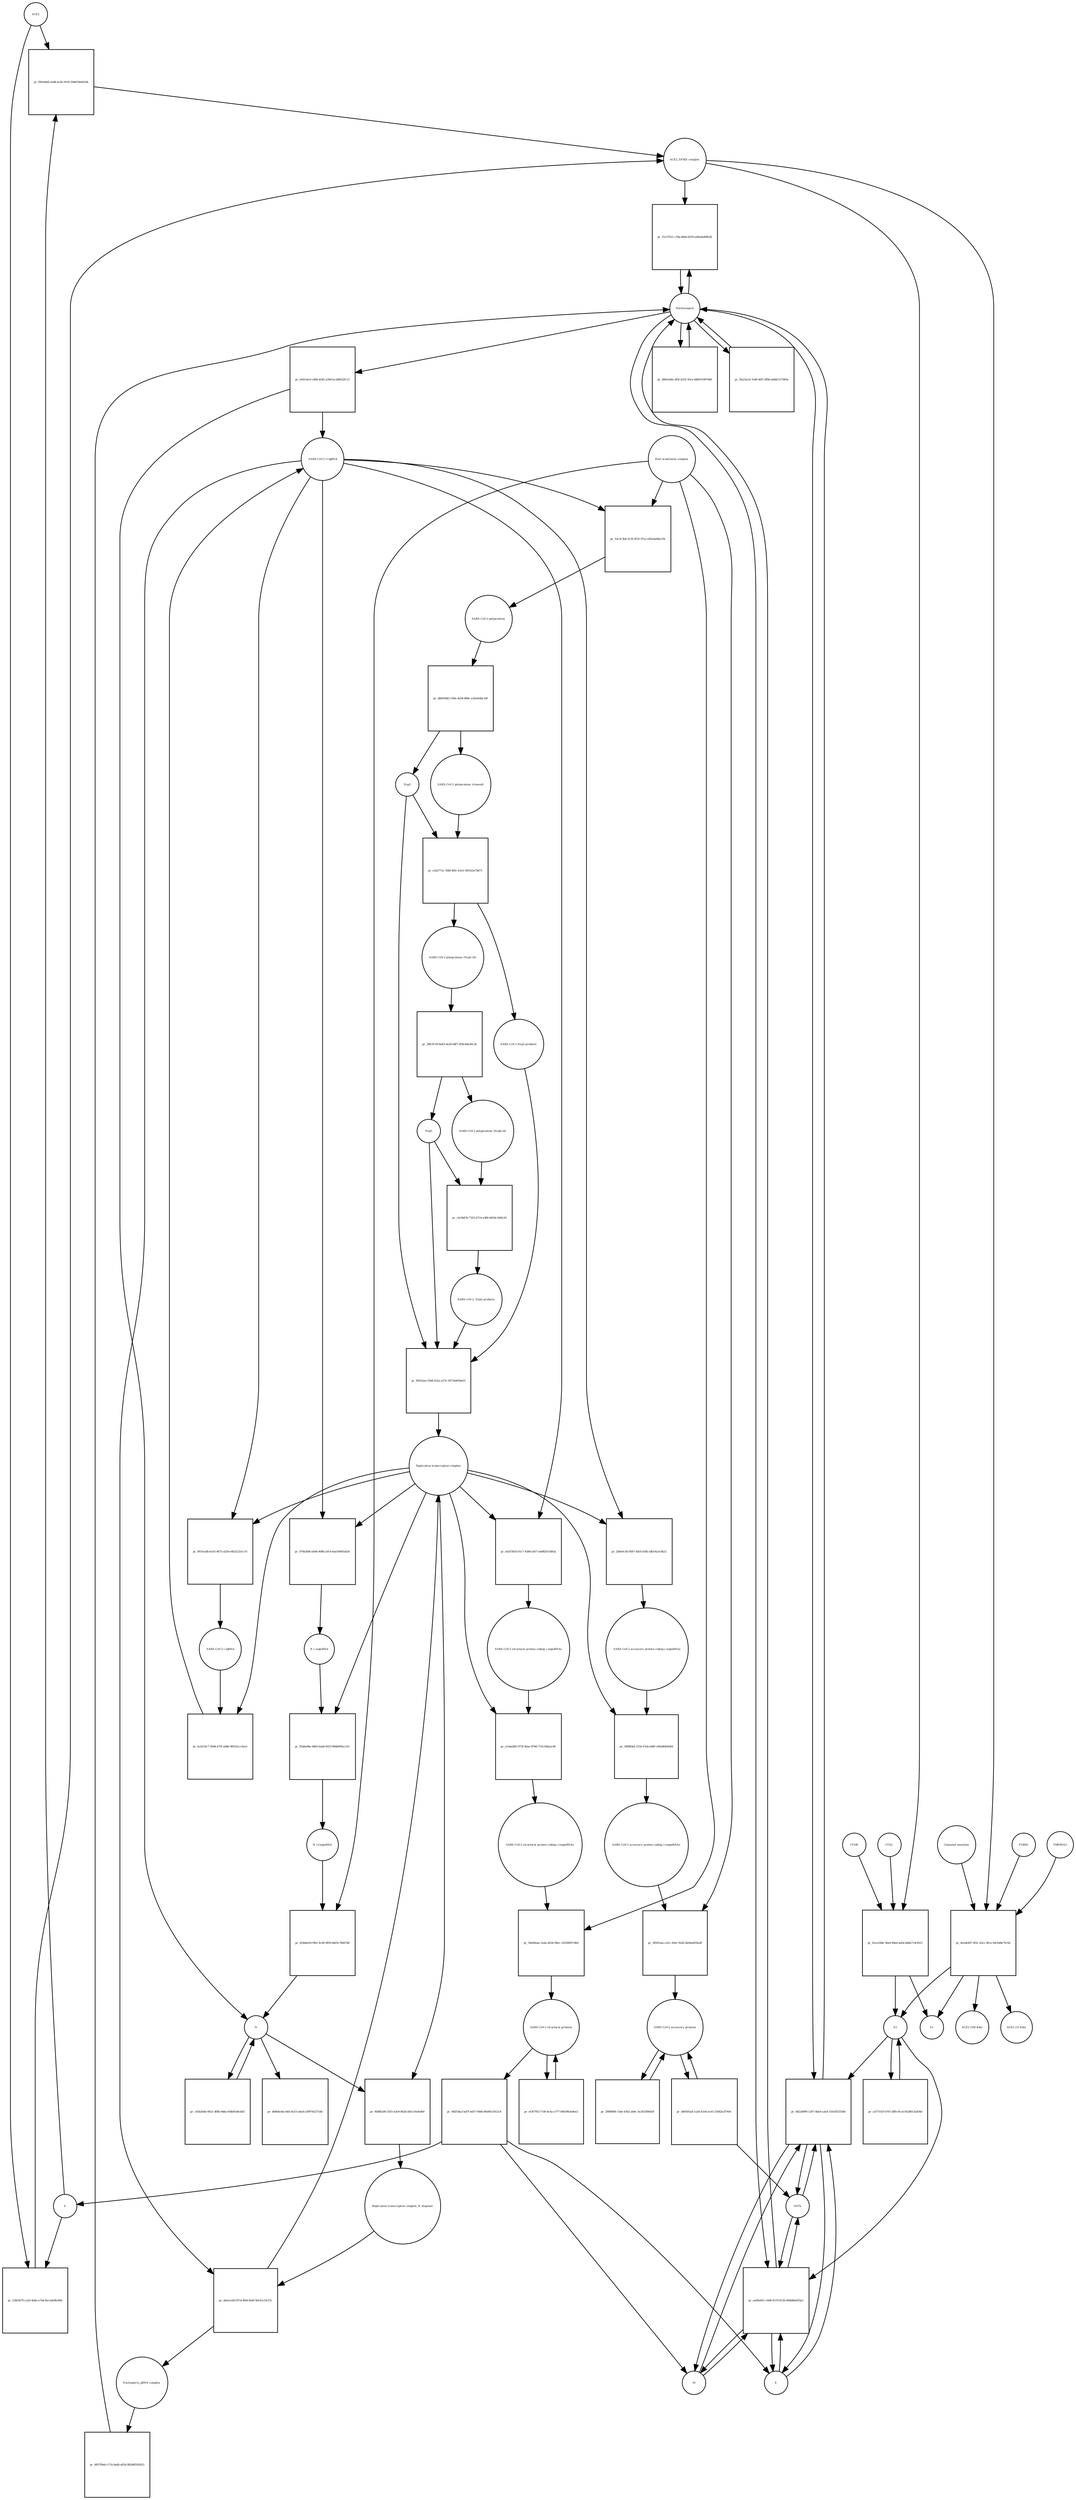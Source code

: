 strict digraph  {
ACE2 [annotation="", bipartite=0, cls=macromolecule, fontsize=4, label=ACE2, shape=circle];
"pr_f991b8df-a5d8-4cb5-9195-206d7d0e833b" [annotation="", bipartite=1, cls=process, fontsize=4, label="pr_f991b8df-a5d8-4cb5-9195-206d7d0e833b", shape=square];
"ACE2_SPIKE complex" [annotation="", bipartite=0, cls=complex, fontsize=4, label="ACE2_SPIKE complex", shape=circle];
S [annotation=urn_miriam_uniprot_P0DTC2, bipartite=0, cls="macromolecule multimer", fontsize=4, label=S, shape=circle];
Nucleocapsid [annotation="urn_miriam_obo.go_GO%3A0019013", bipartite=0, cls=complex, fontsize=4, label=Nucleocapsid, shape=circle];
"pr_f5127031-c74b-480d-8259-a96a4a80fb28" [annotation="", bipartite=1, cls=process, fontsize=4, label="pr_f5127031-c74b-480d-8259-a96a4a80fb28", shape=square];
"pr_65ca168e-36a9-48ed-aeb4-b68a719cf615" [annotation="", bipartite=1, cls=process, fontsize=4, label="pr_65ca168e-36a9-48ed-aeb4-b68a719cf615", shape=square];
S2 [annotation=urn_miriam_interpro_IPR002552, bipartite=0, cls=macromolecule, fontsize=4, label=S2, shape=circle];
CTSB [annotation="", bipartite=0, cls=macromolecule, fontsize=4, label=CTSB, shape=circle];
CTSL [annotation="", bipartite=0, cls=macromolecule, fontsize=4, label=CTSL, shape=circle];
S1 [annotation=urn_miriam_interpro_IPR002551, bipartite=0, cls=macromolecule, fontsize=4, label=S1, shape=circle];
"pr_cf843479-c2a9-4e8a-a76d-8ec2de9fe99d" [annotation="", bipartite=1, cls=process, fontsize=4, label="pr_cf843479-c2a9-4e8a-a76d-8ec2de9fe99d", shape=square];
"pr_eeb9e851-c688-4579-812b-060b8bef03a3" [annotation="", bipartite=1, cls=process, fontsize=4, label="pr_eeb9e851-c688-4579-812b-060b8bef03a3", shape=square];
E [annotation=urn_miriam_uniprot_P0DTC4, bipartite=0, cls=macromolecule, fontsize=4, label=E, shape=circle];
M [annotation=urn_miriam_uniprot_P0DTC5, bipartite=0, cls=macromolecule, fontsize=4, label=M, shape=circle];
Orf7a [annotation=urn_miriam_uniprot_P0DTC7, bipartite=0, cls=macromolecule, fontsize=4, label=Orf7a, shape=circle];
"pr_fe651dc0-c468-4545-a39d-bc2d9632fc13" [annotation="", bipartite=1, cls=process, fontsize=4, label="pr_fe651dc0-c468-4545-a39d-bc2d9632fc13", shape=square];
" SARS-CoV-2 (+)gRNA" [annotation=urn_miriam_refseq_NC_045512, bipartite=0, cls="nucleic acid feature", fontsize=4, label=" SARS-CoV-2 (+)gRNA", shape=circle];
N [annotation=urn_miriam_uniprot_P0DTC9, bipartite=0, cls="macromolecule multimer", fontsize=4, label=N, shape=circle];
"SARS-CoV-2 polyproteins" [annotation="", bipartite=0, cls=complex, fontsize=4, label="SARS-CoV-2 polyproteins", shape=circle];
"pr_db605683-169a-4e58-888c-a3efe64bc18f" [annotation="", bipartite=1, cls=process, fontsize=4, label="pr_db605683-169a-4e58-888c-a3efe64bc18f", shape=square];
"SARS-CoV-2 polyproteins (cleaved)" [annotation="", bipartite=0, cls=complex, fontsize=4, label="SARS-CoV-2 polyproteins (cleaved)", shape=circle];
Nsp3 [annotation=urn_miriam_ncbiprotein_YP_009725299, bipartite=0, cls=macromolecule, fontsize=4, label=Nsp3, shape=circle];
"pr_8963c8dc-df3f-4331-93ca-688191997049" [annotation="", bipartite=1, cls=process, fontsize=4, label="pr_8963c8dc-df3f-4331-93ca-688191997049", shape=square];
"pr_5fa23a14-7e46-46f1-8f9d-a846c517083e" [annotation="", bipartite=1, cls=process, fontsize=4, label="pr_5fa23a14-7e46-46f1-8f9d-a846c517083e", shape=square];
"SARS-CoV-2 structural proteins" [annotation="", bipartite=0, cls=complex, fontsize=4, label="SARS-CoV-2 structural proteins", shape=circle];
"pr_082f3da3-bd7f-4d37-9446-89a6615012c6" [annotation="", bipartite=1, cls=process, fontsize=4, label="pr_082f3da3-bd7f-4d37-9446-89a6615012c6", shape=square];
"pr_d8464e4d-e4fd-4e33-abed-a3997b5271dd" [annotation="", bipartite=1, cls=process, fontsize=4, label="pr_d8464e4d-e4fd-4e33-abed-a3997b5271dd", shape=square];
"SARS-CoV-2 accessory proteins" [annotation="", bipartite=0, cls=complex, fontsize=4, label="SARS-CoV-2 accessory proteins", shape=circle];
"pr_2f8f89b0-13de-4362-ab9c-3e2433f0b43f" [annotation="", bipartite=1, cls=process, fontsize=4, label="pr_2f8f89b0-13de-4362-ab9c-3e2433f0b43f", shape=square];
"pr_ef3f7953-718f-4c4a-a777-66639b3e8ee2" [annotation="", bipartite=1, cls=process, fontsize=4, label="pr_ef3f7953-718f-4c4a-a777-66639b3e8ee2", shape=square];
"pr_cb5b26de-0621-4f8b-9dda-6f4b81b8cb63" [annotation="", bipartite=1, cls=process, fontsize=4, label="pr_cb5b26de-0621-4f8b-9dda-6f4b81b8cb63", shape=square];
"SARS-CoV-2 accessory protein coding (-)sgmRNAs" [annotation="", bipartite=0, cls=complex, fontsize=4, label="SARS-CoV-2 accessory protein coding (-)sgmRNAs", shape=circle];
"pr_58f4f044-3150-47ab-bd9f-c685d04043fd" [annotation="", bipartite=1, cls=process, fontsize=4, label="pr_58f4f044-3150-47ab-bd9f-c685d04043fd", shape=square];
"SARS-CoV-2 accessory protein coding (+)sgmRNAs" [annotation="", bipartite=0, cls=complex, fontsize=4, label="SARS-CoV-2 accessory protein coding (+)sgmRNAs", shape=circle];
"Replication transcription complex" [annotation="", bipartite=0, cls=complex, fontsize=4, label="Replication transcription complex", shape=circle];
"SARS-CoV-2 structural protein coding (-)sgmRNAs" [annotation="", bipartite=0, cls=complex, fontsize=4, label="SARS-CoV-2 structural protein coding (-)sgmRNAs", shape=circle];
"pr_e1eba882-973f-40ae-8766-715c548a2c00" [annotation="", bipartite=1, cls=process, fontsize=4, label="pr_e1eba882-973f-40ae-8766-715c548a2c00", shape=square];
"SARS-CoV-2 structural protein coding (+)sgmRNAs" [annotation="", bipartite=0, cls=complex, fontsize=4, label="SARS-CoV-2 structural protein coding (+)sgmRNAs", shape=circle];
"N (-)sgmRNA" [annotation="", bipartite=0, cls="nucleic acid feature", fontsize=4, label="N (-)sgmRNA", shape=circle];
"pr_9244e9be-68b5-4ab0-81f3-894b993ec331" [annotation="", bipartite=1, cls=process, fontsize=4, label="pr_9244e9be-68b5-4ab0-81f3-894b993ec331", shape=square];
"N (+)sgmRNA" [annotation="", bipartite=0, cls="nucleic acid feature", fontsize=4, label="N (+)sgmRNA", shape=circle];
"pr_d348ab59-f9b1-4c60-9f09-b605c78667d8" [annotation="", bipartite=1, cls=process, fontsize=4, label="pr_d348ab59-f9b1-4c60-9f09-b605c78667d8", shape=square];
"Host translation complex" [annotation="urn_miriam_obo.go_GO%3A0070992", bipartite=0, cls=complex, fontsize=4, label="Host translation complex", shape=circle];
"pr_3f0453ae-cd1c-436c-92d2-8e64e605faf8" [annotation="", bipartite=1, cls=process, fontsize=4, label="pr_3f0453ae-cd1c-436c-92d2-8e64e605faf8", shape=square];
"pr_39e69aee-1eda-4024-99ec-18330f957d0d" [annotation="", bipartite=1, cls=process, fontsize=4, label="pr_39e69aee-1eda-4024-99ec-18330f957d0d", shape=square];
"Nucleoporin_gRNA complex " [annotation="urn_miriam_obo.go_GO%3A0019013", bipartite=0, cls=complex, fontsize=4, label="Nucleoporin_gRNA complex ", shape=circle];
"pr_4857f0ed-c17d-4ad0-a824-982d6f595453" [annotation="", bipartite=1, cls=process, fontsize=4, label="pr_4857f0ed-c17d-4ad0-a824-982d6f595453", shape=square];
"pr_b84505ad-1a3d-4334-ac63-25842e2f769c" [annotation="", bipartite=1, cls=process, fontsize=4, label="pr_b84505ad-1a3d-4334-ac63-25842e2f769c", shape=square];
"pr_de5de497-8f3c-42cc-8fce-94c0d4e7615b" [annotation="", bipartite=1, cls=process, fontsize=4, label="pr_de5de497-8f3c-42cc-8fce-94c0d4e7615b", shape=square];
FURIN [annotation="", bipartite=0, cls=macromolecule, fontsize=4, label=FURIN, shape=circle];
TMPRSS2 [annotation="", bipartite=0, cls=macromolecule, fontsize=4, label=TMPRSS2, shape=circle];
"Camostat mesylate" [annotation="urn_miriam_pubchem.compound_2536", bipartite=0, cls="simple chemical", fontsize=4, label="Camostat mesylate", shape=circle];
"ACE2 (100 Kda)" [annotation="", bipartite=0, cls=macromolecule, fontsize=4, label="ACE2 (100 Kda)", shape=circle];
"ACE2 (15 Kda)" [annotation="", bipartite=0, cls=macromolecule, fontsize=4, label="ACE2 (15 Kda)", shape=circle];
"pr_a1f71610-b701-4ffb-91cd-8528613ad34d" [annotation="", bipartite=1, cls=process, fontsize=4, label="pr_a1f71610-b701-4ffb-91cd-8528613ad34d", shape=square];
"pr_e3a5772c-59bf-4f0c-b1e5-5601b3e7b671" [annotation="", bipartite=1, cls=process, fontsize=4, label="pr_e3a5772c-59bf-4f0c-b1e5-5601b3e7b671", shape=square];
"SARS-CoV-2 Nsp3 products" [annotation="", bipartite=0, cls=complex, fontsize=4, label="SARS-CoV-2 Nsp3 products", shape=circle];
"SARS-CoV-2 polyproteins (Nsp5-16)" [annotation="", bipartite=0, cls=complex, fontsize=4, label="SARS-CoV-2 polyproteins (Nsp5-16)", shape=circle];
"pr_38b7fc59-8a83-4e20-bdf7-d59c8ab30c3d" [annotation="", bipartite=1, cls=process, fontsize=4, label="pr_38b7fc59-8a83-4e20-bdf7-d59c8ab30c3d", shape=square];
"SARS-CoV-2 polyproteins (Nsp6-16)" [annotation="", bipartite=0, cls=complex, fontsize=4, label="SARS-CoV-2 polyproteins (Nsp6-16)", shape=circle];
Nsp5 [annotation=urn_miriam_ncbiprotein_YP_009725301, bipartite=0, cls=macromolecule, fontsize=4, label=Nsp5, shape=circle];
"pr_c0cfb87b-7353-4714-a380-6839c1bf0c93" [annotation="", bipartite=1, cls=process, fontsize=4, label="pr_c0cfb87b-7353-4714-a380-6839c1bf0c93", shape=square];
"SARS-CoV-2  Nsp5 products" [annotation="", bipartite=0, cls=complex, fontsize=4, label="SARS-CoV-2  Nsp5 products", shape=circle];
"pr_1dc3c3b4-3c39-4f35-97a2-e85e4a68a534" [annotation="", bipartite=1, cls=process, fontsize=4, label="pr_1dc3c3b4-3c39-4f35-97a2-e85e4a68a534", shape=square];
"pr_f691faee-f5b8-425a-a37e-39724405be03" [annotation="", bipartite=1, cls=process, fontsize=4, label="pr_f691faee-f5b8-425a-a37e-39724405be03", shape=square];
"Replication transcription complex_N oligomer" [annotation="", bipartite=0, cls=complex, fontsize=4, label="Replication transcription complex_N oligomer", shape=circle];
"pr_de6a1eb0-f07d-4f0d-8e4f-9d141cf3cf31" [annotation="", bipartite=1, cls=process, fontsize=4, label="pr_de6a1eb0-f07d-4f0d-8e4f-9d141cf3cf31", shape=square];
"pr_9f10ca0b-6c63-4475-af28-e0b3222e1c19" [annotation="", bipartite=1, cls=process, fontsize=4, label="pr_9f10ca0b-6c63-4475-af28-e0b3222e1c19", shape=square];
" SARS-CoV-2 (-)gRNA" [annotation=urn_miriam_refseq_NC_045512, bipartite=0, cls="nucleic acid feature", fontsize=4, label=" SARS-CoV-2 (-)gRNA", shape=circle];
"pr_976b3fd6-eb9d-408b-a914-6ae54045a024" [annotation="", bipartite=1, cls=process, fontsize=4, label="pr_976b3fd6-eb9d-408b-a914-6ae54045a024", shape=square];
"pr_ed31581b-01c7-4384-a657-eb982015483a" [annotation="", bipartite=1, cls=process, fontsize=4, label="pr_ed31581b-01c7-4384-a657-eb982015483a", shape=square];
"pr_2b0e0c58-9587-4d16-b3fb-5db14a3c0b23" [annotation="", bipartite=1, cls=process, fontsize=4, label="pr_2b0e0c58-9587-4d16-b3fb-5db14a3c0b23", shape=square];
"pr_4c4319c7-2696-475f-a0b6-90525cccfea3" [annotation="", bipartite=1, cls=process, fontsize=4, label="pr_4c4319c7-2696-475f-a0b6-90525cccfea3", shape=square];
"pr_f6d842d9-3555-43e9-862b-d45c16efe4b9" [annotation="", bipartite=1, cls=process, fontsize=4, label="pr_f6d842d9-3555-43e9-862b-d45c16efe4b9", shape=square];
"pr_4822d999-1207-4ba9-a3a4-51fe5f55258d" [annotation="", bipartite=1, cls=process, fontsize=4, label="pr_4822d999-1207-4ba9-a3a4-51fe5f55258d", shape=square];
ACE2 -> "pr_f991b8df-a5d8-4cb5-9195-206d7d0e833b"  [annotation="", interaction_type=consumption];
ACE2 -> "pr_cf843479-c2a9-4e8a-a76d-8ec2de9fe99d"  [annotation="", interaction_type=consumption];
"pr_f991b8df-a5d8-4cb5-9195-206d7d0e833b" -> "ACE2_SPIKE complex"  [annotation="", interaction_type=production];
"ACE2_SPIKE complex" -> "pr_f5127031-c74b-480d-8259-a96a4a80fb28"  [annotation="urn_miriam_pubmed_32142651|urn_miriam_pubmed_32094589|urn_miriam_taxonomy_2697049", interaction_type=stimulation];
"ACE2_SPIKE complex" -> "pr_65ca168e-36a9-48ed-aeb4-b68a719cf615"  [annotation="", interaction_type=consumption];
"ACE2_SPIKE complex" -> "pr_de5de497-8f3c-42cc-8fce-94c0d4e7615b"  [annotation="", interaction_type=consumption];
S -> "pr_f991b8df-a5d8-4cb5-9195-206d7d0e833b"  [annotation="", interaction_type=consumption];
S -> "pr_cf843479-c2a9-4e8a-a76d-8ec2de9fe99d"  [annotation="", interaction_type=consumption];
Nucleocapsid -> "pr_f5127031-c74b-480d-8259-a96a4a80fb28"  [annotation="", interaction_type=consumption];
Nucleocapsid -> "pr_eeb9e851-c688-4579-812b-060b8bef03a3"  [annotation="", interaction_type=consumption];
Nucleocapsid -> "pr_fe651dc0-c468-4545-a39d-bc2d9632fc13"  [annotation="", interaction_type=consumption];
Nucleocapsid -> "pr_8963c8dc-df3f-4331-93ca-688191997049"  [annotation="", interaction_type=consumption];
Nucleocapsid -> "pr_5fa23a14-7e46-46f1-8f9d-a846c517083e"  [annotation="", interaction_type=consumption];
Nucleocapsid -> "pr_4822d999-1207-4ba9-a3a4-51fe5f55258d"  [annotation="", interaction_type=consumption];
"pr_f5127031-c74b-480d-8259-a96a4a80fb28" -> Nucleocapsid  [annotation="", interaction_type=production];
"pr_65ca168e-36a9-48ed-aeb4-b68a719cf615" -> S2  [annotation="", interaction_type=production];
"pr_65ca168e-36a9-48ed-aeb4-b68a719cf615" -> S1  [annotation="", interaction_type=production];
S2 -> "pr_eeb9e851-c688-4579-812b-060b8bef03a3"  [annotation="urn_miriam_pubmed_32142651|urn_miriam_pubmed_32094589|urn_miriam_pubmed_32047258|urn_miriam_taxonomy_2697049", interaction_type=stimulation];
S2 -> "pr_a1f71610-b701-4ffb-91cd-8528613ad34d"  [annotation="", interaction_type=consumption];
S2 -> "pr_4822d999-1207-4ba9-a3a4-51fe5f55258d"  [annotation="urn_miriam_pubmed_32142651|urn_miriam_pubmed_32047258|urn_miriam_taxonomy_2697049", interaction_type=stimulation];
CTSB -> "pr_65ca168e-36a9-48ed-aeb4-b68a719cf615"  [annotation="urn_miriam_pubmed_32142651|urn_miriam_taxonomy_2697049", interaction_type=catalysis];
CTSL -> "pr_65ca168e-36a9-48ed-aeb4-b68a719cf615"  [annotation="urn_miriam_pubmed_32142651|urn_miriam_taxonomy_2697049", interaction_type=catalysis];
"pr_cf843479-c2a9-4e8a-a76d-8ec2de9fe99d" -> "ACE2_SPIKE complex"  [annotation="", interaction_type=production];
"pr_eeb9e851-c688-4579-812b-060b8bef03a3" -> Nucleocapsid  [annotation="", interaction_type=production];
"pr_eeb9e851-c688-4579-812b-060b8bef03a3" -> E  [annotation="", interaction_type=production];
"pr_eeb9e851-c688-4579-812b-060b8bef03a3" -> M  [annotation="", interaction_type=production];
"pr_eeb9e851-c688-4579-812b-060b8bef03a3" -> Orf7a  [annotation="", interaction_type=production];
E -> "pr_eeb9e851-c688-4579-812b-060b8bef03a3"  [annotation="", interaction_type=consumption];
E -> "pr_4822d999-1207-4ba9-a3a4-51fe5f55258d"  [annotation="", interaction_type=consumption];
M -> "pr_eeb9e851-c688-4579-812b-060b8bef03a3"  [annotation="", interaction_type=consumption];
M -> "pr_4822d999-1207-4ba9-a3a4-51fe5f55258d"  [annotation="", interaction_type=consumption];
Orf7a -> "pr_eeb9e851-c688-4579-812b-060b8bef03a3"  [annotation="", interaction_type=consumption];
Orf7a -> "pr_4822d999-1207-4ba9-a3a4-51fe5f55258d"  [annotation="", interaction_type=consumption];
"pr_fe651dc0-c468-4545-a39d-bc2d9632fc13" -> " SARS-CoV-2 (+)gRNA"  [annotation="", interaction_type=production];
"pr_fe651dc0-c468-4545-a39d-bc2d9632fc13" -> N  [annotation="", interaction_type=production];
" SARS-CoV-2 (+)gRNA" -> "pr_1dc3c3b4-3c39-4f35-97a2-e85e4a68a534"  [annotation="", interaction_type=consumption];
" SARS-CoV-2 (+)gRNA" -> "pr_de6a1eb0-f07d-4f0d-8e4f-9d141cf3cf31"  [annotation="", interaction_type=consumption];
" SARS-CoV-2 (+)gRNA" -> "pr_9f10ca0b-6c63-4475-af28-e0b3222e1c19"  [annotation="", interaction_type=consumption];
" SARS-CoV-2 (+)gRNA" -> "pr_976b3fd6-eb9d-408b-a914-6ae54045a024"  [annotation="", interaction_type=consumption];
" SARS-CoV-2 (+)gRNA" -> "pr_ed31581b-01c7-4384-a657-eb982015483a"  [annotation="", interaction_type=consumption];
" SARS-CoV-2 (+)gRNA" -> "pr_2b0e0c58-9587-4d16-b3fb-5db14a3c0b23"  [annotation="", interaction_type=consumption];
N -> "pr_d8464e4d-e4fd-4e33-abed-a3997b5271dd"  [annotation="", interaction_type=consumption];
N -> "pr_cb5b26de-0621-4f8b-9dda-6f4b81b8cb63"  [annotation="", interaction_type=consumption];
N -> "pr_f6d842d9-3555-43e9-862b-d45c16efe4b9"  [annotation="", interaction_type=consumption];
"SARS-CoV-2 polyproteins" -> "pr_db605683-169a-4e58-888c-a3efe64bc18f"  [annotation=urn_miriam_pubmed_31226023, interaction_type=catalysis];
"pr_db605683-169a-4e58-888c-a3efe64bc18f" -> "SARS-CoV-2 polyproteins (cleaved)"  [annotation="", interaction_type=production];
"pr_db605683-169a-4e58-888c-a3efe64bc18f" -> Nsp3  [annotation="", interaction_type=production];
"SARS-CoV-2 polyproteins (cleaved)" -> "pr_e3a5772c-59bf-4f0c-b1e5-5601b3e7b671"  [annotation="", interaction_type=consumption];
Nsp3 -> "pr_e3a5772c-59bf-4f0c-b1e5-5601b3e7b671"  [annotation="", interaction_type=catalysis];
Nsp3 -> "pr_f691faee-f5b8-425a-a37e-39724405be03"  [annotation="", interaction_type=consumption];
"pr_8963c8dc-df3f-4331-93ca-688191997049" -> Nucleocapsid  [annotation="", interaction_type=production];
"pr_5fa23a14-7e46-46f1-8f9d-a846c517083e" -> Nucleocapsid  [annotation="", interaction_type=production];
"SARS-CoV-2 structural proteins" -> "pr_082f3da3-bd7f-4d37-9446-89a6615012c6"  [annotation="", interaction_type=consumption];
"SARS-CoV-2 structural proteins" -> "pr_ef3f7953-718f-4c4a-a777-66639b3e8ee2"  [annotation="", interaction_type=consumption];
"pr_082f3da3-bd7f-4d37-9446-89a6615012c6" -> M  [annotation="", interaction_type=production];
"pr_082f3da3-bd7f-4d37-9446-89a6615012c6" -> E  [annotation="", interaction_type=production];
"pr_082f3da3-bd7f-4d37-9446-89a6615012c6" -> S  [annotation="", interaction_type=production];
"SARS-CoV-2 accessory proteins" -> "pr_2f8f89b0-13de-4362-ab9c-3e2433f0b43f"  [annotation="", interaction_type=consumption];
"SARS-CoV-2 accessory proteins" -> "pr_b84505ad-1a3d-4334-ac63-25842e2f769c"  [annotation="", interaction_type=consumption];
"pr_2f8f89b0-13de-4362-ab9c-3e2433f0b43f" -> "SARS-CoV-2 accessory proteins"  [annotation="", interaction_type=production];
"pr_ef3f7953-718f-4c4a-a777-66639b3e8ee2" -> "SARS-CoV-2 structural proteins"  [annotation="", interaction_type=production];
"pr_cb5b26de-0621-4f8b-9dda-6f4b81b8cb63" -> N  [annotation="", interaction_type=production];
"SARS-CoV-2 accessory protein coding (-)sgmRNAs" -> "pr_58f4f044-3150-47ab-bd9f-c685d04043fd"  [annotation="", interaction_type=consumption];
"pr_58f4f044-3150-47ab-bd9f-c685d04043fd" -> "SARS-CoV-2 accessory protein coding (+)sgmRNAs"  [annotation="", interaction_type=production];
"SARS-CoV-2 accessory protein coding (+)sgmRNAs" -> "pr_3f0453ae-cd1c-436c-92d2-8e64e605faf8"  [annotation="", interaction_type=consumption];
"Replication transcription complex" -> "pr_58f4f044-3150-47ab-bd9f-c685d04043fd"  [annotation=urn_miriam_pubmed_31226023, interaction_type="necessary stimulation"];
"Replication transcription complex" -> "pr_e1eba882-973f-40ae-8766-715c548a2c00"  [annotation=urn_miriam_pubmed_31226023, interaction_type="necessary stimulation"];
"Replication transcription complex" -> "pr_9244e9be-68b5-4ab0-81f3-894b993ec331"  [annotation=urn_miriam_pubmed_31226023, interaction_type="necessary stimulation"];
"Replication transcription complex" -> "pr_9f10ca0b-6c63-4475-af28-e0b3222e1c19"  [annotation=urn_miriam_pubmed_31226023, interaction_type="necessary stimulation"];
"Replication transcription complex" -> "pr_976b3fd6-eb9d-408b-a914-6ae54045a024"  [annotation=urn_miriam_pubmed_31226023, interaction_type="necessary stimulation"];
"Replication transcription complex" -> "pr_ed31581b-01c7-4384-a657-eb982015483a"  [annotation=urn_miriam_pubmed_31226023, interaction_type="necessary stimulation"];
"Replication transcription complex" -> "pr_2b0e0c58-9587-4d16-b3fb-5db14a3c0b23"  [annotation=urn_miriam_pubmed_31226023, interaction_type="necessary stimulation"];
"Replication transcription complex" -> "pr_4c4319c7-2696-475f-a0b6-90525cccfea3"  [annotation=urn_miriam_pubmed_31226023, interaction_type="necessary stimulation"];
"Replication transcription complex" -> "pr_f6d842d9-3555-43e9-862b-d45c16efe4b9"  [annotation="", interaction_type=consumption];
"SARS-CoV-2 structural protein coding (-)sgmRNAs" -> "pr_e1eba882-973f-40ae-8766-715c548a2c00"  [annotation="", interaction_type=consumption];
"pr_e1eba882-973f-40ae-8766-715c548a2c00" -> "SARS-CoV-2 structural protein coding (+)sgmRNAs"  [annotation="", interaction_type=production];
"SARS-CoV-2 structural protein coding (+)sgmRNAs" -> "pr_39e69aee-1eda-4024-99ec-18330f957d0d"  [annotation="", interaction_type=consumption];
"N (-)sgmRNA" -> "pr_9244e9be-68b5-4ab0-81f3-894b993ec331"  [annotation="", interaction_type=consumption];
"pr_9244e9be-68b5-4ab0-81f3-894b993ec331" -> "N (+)sgmRNA"  [annotation="", interaction_type=production];
"N (+)sgmRNA" -> "pr_d348ab59-f9b1-4c60-9f09-b605c78667d8"  [annotation="", interaction_type=consumption];
"pr_d348ab59-f9b1-4c60-9f09-b605c78667d8" -> N  [annotation="", interaction_type=production];
"Host translation complex" -> "pr_d348ab59-f9b1-4c60-9f09-b605c78667d8"  [annotation="", interaction_type="necessary stimulation"];
"Host translation complex" -> "pr_3f0453ae-cd1c-436c-92d2-8e64e605faf8"  [annotation=urn_miriam_pubmed_31226023, interaction_type="necessary stimulation"];
"Host translation complex" -> "pr_39e69aee-1eda-4024-99ec-18330f957d0d"  [annotation=urn_miriam_pubmed_31226023, interaction_type="necessary stimulation"];
"Host translation complex" -> "pr_1dc3c3b4-3c39-4f35-97a2-e85e4a68a534"  [annotation="", interaction_type="necessary stimulation"];
"pr_3f0453ae-cd1c-436c-92d2-8e64e605faf8" -> "SARS-CoV-2 accessory proteins"  [annotation="", interaction_type=production];
"pr_39e69aee-1eda-4024-99ec-18330f957d0d" -> "SARS-CoV-2 structural proteins"  [annotation="", interaction_type=production];
"Nucleoporin_gRNA complex " -> "pr_4857f0ed-c17d-4ad0-a824-982d6f595453"  [annotation="", interaction_type=consumption];
"pr_4857f0ed-c17d-4ad0-a824-982d6f595453" -> Nucleocapsid  [annotation="", interaction_type=production];
"pr_b84505ad-1a3d-4334-ac63-25842e2f769c" -> "SARS-CoV-2 accessory proteins"  [annotation="", interaction_type=production];
"pr_b84505ad-1a3d-4334-ac63-25842e2f769c" -> Orf7a  [annotation="", interaction_type=production];
"pr_de5de497-8f3c-42cc-8fce-94c0d4e7615b" -> S2  [annotation="", interaction_type=production];
"pr_de5de497-8f3c-42cc-8fce-94c0d4e7615b" -> "ACE2 (100 Kda)"  [annotation="", interaction_type=production];
"pr_de5de497-8f3c-42cc-8fce-94c0d4e7615b" -> S1  [annotation="", interaction_type=production];
"pr_de5de497-8f3c-42cc-8fce-94c0d4e7615b" -> "ACE2 (15 Kda)"  [annotation="", interaction_type=production];
FURIN -> "pr_de5de497-8f3c-42cc-8fce-94c0d4e7615b"  [annotation="urn_miriam_pubmed_32142651|urn_miriam_pubmed_32362314|urn_miriam_taxonomy_2697049", interaction_type=catalysis];
TMPRSS2 -> "pr_de5de497-8f3c-42cc-8fce-94c0d4e7615b"  [annotation="urn_miriam_pubmed_32142651|urn_miriam_pubmed_32362314|urn_miriam_taxonomy_2697049", interaction_type=catalysis];
"Camostat mesylate" -> "pr_de5de497-8f3c-42cc-8fce-94c0d4e7615b"  [annotation="urn_miriam_pubmed_32142651|urn_miriam_pubmed_32362314|urn_miriam_taxonomy_2697049", interaction_type=inhibition];
"pr_a1f71610-b701-4ffb-91cd-8528613ad34d" -> S2  [annotation="", interaction_type=production];
"pr_e3a5772c-59bf-4f0c-b1e5-5601b3e7b671" -> "SARS-CoV-2 Nsp3 products"  [annotation="", interaction_type=production];
"pr_e3a5772c-59bf-4f0c-b1e5-5601b3e7b671" -> "SARS-CoV-2 polyproteins (Nsp5-16)"  [annotation="", interaction_type=production];
"SARS-CoV-2 Nsp3 products" -> "pr_f691faee-f5b8-425a-a37e-39724405be03"  [annotation="", interaction_type=consumption];
"SARS-CoV-2 polyproteins (Nsp5-16)" -> "pr_38b7fc59-8a83-4e20-bdf7-d59c8ab30c3d"  [annotation="", interaction_type=catalysis];
"pr_38b7fc59-8a83-4e20-bdf7-d59c8ab30c3d" -> "SARS-CoV-2 polyproteins (Nsp6-16)"  [annotation="", interaction_type=production];
"pr_38b7fc59-8a83-4e20-bdf7-d59c8ab30c3d" -> Nsp5  [annotation="", interaction_type=production];
"SARS-CoV-2 polyproteins (Nsp6-16)" -> "pr_c0cfb87b-7353-4714-a380-6839c1bf0c93"  [annotation="", interaction_type=consumption];
Nsp5 -> "pr_c0cfb87b-7353-4714-a380-6839c1bf0c93"  [annotation="", interaction_type=catalysis];
Nsp5 -> "pr_f691faee-f5b8-425a-a37e-39724405be03"  [annotation="", interaction_type=consumption];
"pr_c0cfb87b-7353-4714-a380-6839c1bf0c93" -> "SARS-CoV-2  Nsp5 products"  [annotation="", interaction_type=production];
"SARS-CoV-2  Nsp5 products" -> "pr_f691faee-f5b8-425a-a37e-39724405be03"  [annotation="", interaction_type=consumption];
"pr_1dc3c3b4-3c39-4f35-97a2-e85e4a68a534" -> "SARS-CoV-2 polyproteins"  [annotation="", interaction_type=production];
"pr_f691faee-f5b8-425a-a37e-39724405be03" -> "Replication transcription complex"  [annotation="", interaction_type=production];
"Replication transcription complex_N oligomer" -> "pr_de6a1eb0-f07d-4f0d-8e4f-9d141cf3cf31"  [annotation="", interaction_type=consumption];
"pr_de6a1eb0-f07d-4f0d-8e4f-9d141cf3cf31" -> "Nucleoporin_gRNA complex "  [annotation="", interaction_type=production];
"pr_de6a1eb0-f07d-4f0d-8e4f-9d141cf3cf31" -> "Replication transcription complex"  [annotation="", interaction_type=production];
"pr_9f10ca0b-6c63-4475-af28-e0b3222e1c19" -> " SARS-CoV-2 (-)gRNA"  [annotation="", interaction_type=production];
" SARS-CoV-2 (-)gRNA" -> "pr_4c4319c7-2696-475f-a0b6-90525cccfea3"  [annotation="", interaction_type=consumption];
"pr_976b3fd6-eb9d-408b-a914-6ae54045a024" -> "N (-)sgmRNA"  [annotation="", interaction_type=production];
"pr_ed31581b-01c7-4384-a657-eb982015483a" -> "SARS-CoV-2 structural protein coding (-)sgmRNAs"  [annotation="", interaction_type=production];
"pr_2b0e0c58-9587-4d16-b3fb-5db14a3c0b23" -> "SARS-CoV-2 accessory protein coding (-)sgmRNAs"  [annotation="", interaction_type=production];
"pr_4c4319c7-2696-475f-a0b6-90525cccfea3" -> " SARS-CoV-2 (+)gRNA"  [annotation="", interaction_type=production];
"pr_f6d842d9-3555-43e9-862b-d45c16efe4b9" -> "Replication transcription complex_N oligomer"  [annotation="", interaction_type=production];
"pr_4822d999-1207-4ba9-a3a4-51fe5f55258d" -> Nucleocapsid  [annotation="", interaction_type=production];
"pr_4822d999-1207-4ba9-a3a4-51fe5f55258d" -> Orf7a  [annotation="", interaction_type=production];
"pr_4822d999-1207-4ba9-a3a4-51fe5f55258d" -> E  [annotation="", interaction_type=production];
"pr_4822d999-1207-4ba9-a3a4-51fe5f55258d" -> M  [annotation="", interaction_type=production];
}
